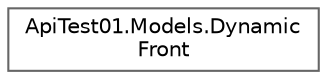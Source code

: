 digraph "Graphe hiérarchique des classes"
{
 // LATEX_PDF_SIZE
  bgcolor="transparent";
  edge [fontname=Helvetica,fontsize=10,labelfontname=Helvetica,labelfontsize=10];
  node [fontname=Helvetica,fontsize=10,shape=box,height=0.2,width=0.4];
  rankdir="LR";
  Node0 [id="Node000000",label="ApiTest01.Models.Dynamic\lFront",height=0.2,width=0.4,color="grey40", fillcolor="white", style="filled",URL="$class_api_test01_1_1_models_1_1_dynamic_front.html",tooltip="The dynamic front."];
}
